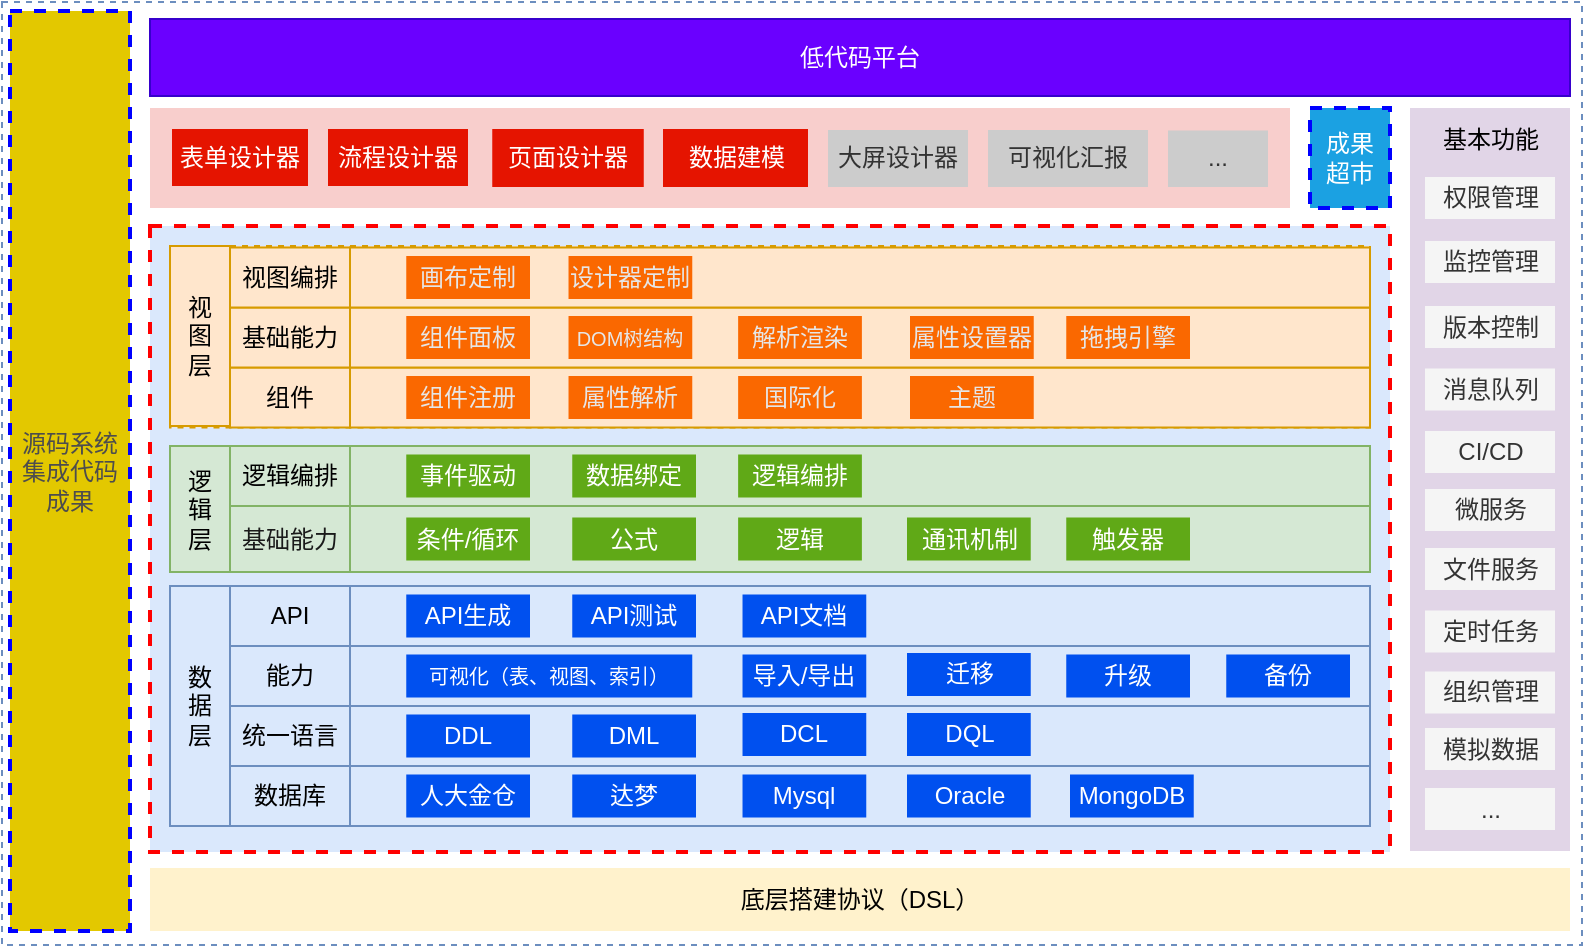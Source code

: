 <mxfile version="24.2.7" type="github">
  <diagram name="第 1 页" id="B_uo7OJ-f0cf3lO3-WNb">
    <mxGraphModel dx="819" dy="446" grid="1" gridSize="10" guides="1" tooltips="1" connect="1" arrows="1" fold="1" page="1" pageScale="1" pageWidth="827" pageHeight="1169" math="0" shadow="0">
      <root>
        <mxCell id="0" />
        <mxCell id="1" parent="0" />
        <mxCell id="cuvuWjdc5wPWUUID254h-1" value="" style="rounded=0;whiteSpace=wrap;html=1;dashed=1;fillColor=none;strokeColor=#6c8ebf;strokeWidth=1;" parent="1" vertex="1">
          <mxGeometry x="266" y="77" width="790" height="471.5" as="geometry" />
        </mxCell>
        <mxCell id="cuvuWjdc5wPWUUID254h-2" value="" style="rounded=0;whiteSpace=wrap;html=1;fillColor=#dae8fc;strokeColor=#FF0000;dashed=1;strokeWidth=2;" parent="1" vertex="1">
          <mxGeometry x="340" y="189" width="620" height="313" as="geometry" />
        </mxCell>
        <mxCell id="cuvuWjdc5wPWUUID254h-6" value="" style="rounded=0;whiteSpace=wrap;html=1;fillColor=#f8cecc;strokeColor=none;" parent="1" vertex="1">
          <mxGeometry x="340" y="130" width="570" height="50" as="geometry" />
        </mxCell>
        <mxCell id="cuvuWjdc5wPWUUID254h-7" value="" style="rounded=0;whiteSpace=wrap;html=1;strokeWidth=1;strokeColor=none;fillColor=#e1d5e7;" parent="1" vertex="1">
          <mxGeometry x="970" y="130" width="80" height="371.5" as="geometry" />
        </mxCell>
        <mxCell id="cuvuWjdc5wPWUUID254h-8" value="低代码平台" style="rounded=0;whiteSpace=wrap;html=1;fillColor=#6a00ff;fontColor=#ffffff;strokeColor=#3700CC;" parent="1" vertex="1">
          <mxGeometry x="340" y="85.5" width="710" height="38.5" as="geometry" />
        </mxCell>
        <mxCell id="cuvuWjdc5wPWUUID254h-9" value="底层搭建协议（DSL）" style="rounded=0;whiteSpace=wrap;html=1;fillColor=#fff2cc;strokeColor=none;" parent="1" vertex="1">
          <mxGeometry x="340" y="510" width="710" height="31.5" as="geometry" />
        </mxCell>
        <mxCell id="cuvuWjdc5wPWUUID254h-13" value="成果&lt;div&gt;超市&lt;/div&gt;" style="rounded=0;whiteSpace=wrap;html=1;fillColor=#1ba1e2;strokeColor=#0000FF;fontColor=#ffffff;dashed=1;strokeWidth=2;" parent="1" vertex="1">
          <mxGeometry x="920" y="130" width="40" height="50" as="geometry" />
        </mxCell>
        <mxCell id="cuvuWjdc5wPWUUID254h-21" value="大屏设计器" style="rounded=0;whiteSpace=wrap;html=1;fillColor=#CCCCCC;fontColor=#333333;strokeColor=none;" parent="1" vertex="1">
          <mxGeometry x="679" y="141" width="70" height="28.5" as="geometry" />
        </mxCell>
        <mxCell id="cuvuWjdc5wPWUUID254h-32" value="基本功能" style="text;html=1;align=center;verticalAlign=middle;whiteSpace=wrap;rounded=0;" parent="1" vertex="1">
          <mxGeometry x="977.5" y="136.5" width="65" height="18.5" as="geometry" />
        </mxCell>
        <mxCell id="cuvuWjdc5wPWUUID254h-34" value="&lt;div style=&quot;&quot;&gt;&lt;br&gt;&lt;/div&gt;" style="rounded=0;whiteSpace=wrap;html=1;align=left;strokeColor=#0050EF;fillColor=#dae8fc;dashed=1;strokeWidth=1;" parent="1" vertex="1">
          <mxGeometry x="350" y="399" width="600" height="90" as="geometry" />
        </mxCell>
        <mxCell id="cuvuWjdc5wPWUUID254h-38" value="&lt;div style=&quot;&quot;&gt;&lt;br&gt;&lt;/div&gt;" style="rounded=0;whiteSpace=wrap;html=1;align=left;strokeColor=#82b366;fillColor=#d5e8d4;dashed=1;strokeWidth=1;" parent="1" vertex="1">
          <mxGeometry x="350" y="299" width="600" height="63" as="geometry" />
        </mxCell>
        <mxCell id="cuvuWjdc5wPWUUID254h-39" value="&lt;div style=&quot;&quot;&gt;&lt;br&gt;&lt;/div&gt;" style="rounded=0;whiteSpace=wrap;html=1;align=left;fillColor=#ffe6cc;strokeColor=#d79b00;dashed=1;strokeWidth=1;" parent="1" vertex="1">
          <mxGeometry x="350" y="199" width="600" height="90.75" as="geometry" />
        </mxCell>
        <mxCell id="cuvuWjdc5wPWUUID254h-43" value="数据建模" style="rounded=0;whiteSpace=wrap;html=1;fillColor=#e51400;fontColor=#ffffff;strokeColor=none;" parent="1" vertex="1">
          <mxGeometry x="596.5" y="140.5" width="72.5" height="29" as="geometry" />
        </mxCell>
        <mxCell id="cuvuWjdc5wPWUUID254h-44" value="可视化汇报" style="rounded=0;whiteSpace=wrap;html=1;fillColor=#CCCCCC;fontColor=#333333;strokeColor=none;" parent="1" vertex="1">
          <mxGeometry x="759" y="141" width="80" height="28.5" as="geometry" />
        </mxCell>
        <mxCell id="cuvuWjdc5wPWUUID254h-46" value="表单设计器" style="rounded=0;whiteSpace=wrap;html=1;fillColor=#e51400;fontColor=#ffffff;strokeColor=none;" parent="1" vertex="1">
          <mxGeometry x="351" y="140.5" width="68" height="28.5" as="geometry" />
        </mxCell>
        <mxCell id="cuvuWjdc5wPWUUID254h-47" value="流程设计器" style="rounded=0;whiteSpace=wrap;html=1;fillColor=#e51400;fontColor=#ffffff;strokeColor=none;" parent="1" vertex="1">
          <mxGeometry x="429" y="140.5" width="70" height="28.5" as="geometry" />
        </mxCell>
        <mxCell id="cuvuWjdc5wPWUUID254h-48" value="页面设计器" style="rounded=0;whiteSpace=wrap;html=1;fillColor=#e51400;fontColor=#ffffff;strokeColor=none;" parent="1" vertex="1">
          <mxGeometry x="511.13" y="140.5" width="75.75" height="29" as="geometry" />
        </mxCell>
        <mxCell id="cuvuWjdc5wPWUUID254h-50" value="&lt;font color=&quot;#4d4d4d&quot;&gt;源码系统集成代码成果&lt;/font&gt;" style="rounded=0;whiteSpace=wrap;html=1;fillColor=#e3c800;strokeColor=#0000FF;fontColor=#000000;dashed=1;strokeWidth=2;" parent="1" vertex="1">
          <mxGeometry x="270" y="81.5" width="60" height="460" as="geometry" />
        </mxCell>
        <mxCell id="ZQ_SVGyBONcuIK9nk_CX-1" value="权限管理" style="rounded=0;whiteSpace=wrap;html=1;strokeColor=none;fillColor=#f5f5f5;fontColor=#333333;" parent="1" vertex="1">
          <mxGeometry x="977.5" y="164.5" width="65" height="21" as="geometry" />
        </mxCell>
        <mxCell id="ZQ_SVGyBONcuIK9nk_CX-6" value="监控管理" style="rounded=0;whiteSpace=wrap;html=1;strokeColor=none;fillColor=#f5f5f5;fontColor=#333333;" parent="1" vertex="1">
          <mxGeometry x="977.5" y="196.5" width="65" height="21" as="geometry" />
        </mxCell>
        <mxCell id="ZQ_SVGyBONcuIK9nk_CX-7" value="版本控制" style="rounded=0;whiteSpace=wrap;html=1;strokeColor=none;fillColor=#f5f5f5;fontColor=#333333;" parent="1" vertex="1">
          <mxGeometry x="977.5" y="229" width="65" height="21" as="geometry" />
        </mxCell>
        <mxCell id="ZQ_SVGyBONcuIK9nk_CX-8" value="消息队列" style="rounded=0;whiteSpace=wrap;html=1;strokeColor=none;fillColor=#f5f5f5;fontColor=#333333;" parent="1" vertex="1">
          <mxGeometry x="977.5" y="260.25" width="65" height="21" as="geometry" />
        </mxCell>
        <mxCell id="ZQ_SVGyBONcuIK9nk_CX-9" value="CI/CD" style="rounded=0;whiteSpace=wrap;html=1;strokeColor=none;fillColor=#f5f5f5;fontColor=#333333;" parent="1" vertex="1">
          <mxGeometry x="977.5" y="291.5" width="65" height="21" as="geometry" />
        </mxCell>
        <mxCell id="ZQ_SVGyBONcuIK9nk_CX-10" value="微服务" style="rounded=0;whiteSpace=wrap;html=1;strokeColor=none;fillColor=#f5f5f5;fontColor=#333333;" parent="1" vertex="1">
          <mxGeometry x="977.5" y="320.5" width="65" height="21" as="geometry" />
        </mxCell>
        <mxCell id="ZQ_SVGyBONcuIK9nk_CX-11" value="文件服务" style="rounded=0;whiteSpace=wrap;html=1;strokeColor=none;fillColor=#f5f5f5;fontColor=#333333;" parent="1" vertex="1">
          <mxGeometry x="977.5" y="350" width="65" height="21" as="geometry" />
        </mxCell>
        <mxCell id="ZQ_SVGyBONcuIK9nk_CX-12" value="定时任务" style="rounded=0;whiteSpace=wrap;html=1;strokeColor=none;fillColor=#f5f5f5;fontColor=#333333;" parent="1" vertex="1">
          <mxGeometry x="977.5" y="381.25" width="65" height="21" as="geometry" />
        </mxCell>
        <mxCell id="ZQ_SVGyBONcuIK9nk_CX-13" value="组织管理" style="rounded=0;whiteSpace=wrap;html=1;strokeColor=none;fillColor=#f5f5f5;fontColor=#333333;" parent="1" vertex="1">
          <mxGeometry x="977.5" y="411.75" width="65" height="21" as="geometry" />
        </mxCell>
        <mxCell id="ZQ_SVGyBONcuIK9nk_CX-14" value="模拟数据" style="rounded=0;whiteSpace=wrap;html=1;strokeColor=none;fillColor=#f5f5f5;fontColor=#333333;" parent="1" vertex="1">
          <mxGeometry x="977.5" y="440" width="65" height="21" as="geometry" />
        </mxCell>
        <mxCell id="ZQ_SVGyBONcuIK9nk_CX-15" value="..." style="rounded=0;whiteSpace=wrap;html=1;strokeColor=none;fillColor=#f5f5f5;fontColor=#333333;" parent="1" vertex="1">
          <mxGeometry x="977.5" y="470" width="65" height="21" as="geometry" />
        </mxCell>
        <mxCell id="ZQ_SVGyBONcuIK9nk_CX-17" value="数&lt;div&gt;据&lt;/div&gt;&lt;div&gt;层&lt;/div&gt;" style="text;html=1;align=center;verticalAlign=middle;whiteSpace=wrap;rounded=0;fillColor=#dae8fc;strokeColor=#6c8ebf;" parent="1" vertex="1">
          <mxGeometry x="350" y="369" width="30" height="120" as="geometry" />
        </mxCell>
        <mxCell id="JNAHnoYDXPsIVU7c80RC-2" value="..." style="rounded=0;whiteSpace=wrap;html=1;fillColor=#CCCCCC;fontColor=#333333;strokeColor=none;" parent="1" vertex="1">
          <mxGeometry x="849" y="141.25" width="50" height="28.25" as="geometry" />
        </mxCell>
        <mxCell id="JNAHnoYDXPsIVU7c80RC-5" value="" style="rounded=0;whiteSpace=wrap;html=1;fillColor=#dae8fc;strokeColor=#6c8ebf;" parent="1" vertex="1">
          <mxGeometry x="440" y="399" width="510" height="30" as="geometry" />
        </mxCell>
        <mxCell id="JNAHnoYDXPsIVU7c80RC-6" value="" style="rounded=0;whiteSpace=wrap;html=1;fillColor=#dae8fc;strokeColor=#6c8ebf;" parent="1" vertex="1">
          <mxGeometry x="440" y="429" width="510" height="30" as="geometry" />
        </mxCell>
        <mxCell id="JNAHnoYDXPsIVU7c80RC-7" value="数据库" style="rounded=0;whiteSpace=wrap;html=1;fillColor=#dae8fc;strokeColor=#6c8ebf;" parent="1" vertex="1">
          <mxGeometry x="380" y="459" width="60" height="30" as="geometry" />
        </mxCell>
        <mxCell id="JNAHnoYDXPsIVU7c80RC-8" value="" style="rounded=0;whiteSpace=wrap;html=1;fillColor=#dae8fc;strokeColor=#6c8ebf;" parent="1" vertex="1">
          <mxGeometry x="440" y="369" width="510" height="30" as="geometry" />
        </mxCell>
        <mxCell id="JNAHnoYDXPsIVU7c80RC-9" value="" style="rounded=0;whiteSpace=wrap;html=1;fillColor=#dae8fc;strokeColor=#6c8ebf;" parent="1" vertex="1">
          <mxGeometry x="440" y="459" width="510" height="30" as="geometry" />
        </mxCell>
        <mxCell id="JNAHnoYDXPsIVU7c80RC-10" value="统一语言" style="rounded=0;whiteSpace=wrap;html=1;fillColor=#dae8fc;strokeColor=#6c8ebf;" parent="1" vertex="1">
          <mxGeometry x="380" y="429" width="60" height="30" as="geometry" />
        </mxCell>
        <mxCell id="JNAHnoYDXPsIVU7c80RC-11" value="能力" style="rounded=0;whiteSpace=wrap;html=1;fillColor=#dae8fc;strokeColor=#6c8ebf;" parent="1" vertex="1">
          <mxGeometry x="380" y="399" width="60" height="30" as="geometry" />
        </mxCell>
        <mxCell id="JNAHnoYDXPsIVU7c80RC-12" value="API" style="rounded=0;whiteSpace=wrap;html=1;fillColor=#dae8fc;strokeColor=#6c8ebf;" parent="1" vertex="1">
          <mxGeometry x="380" y="369" width="60" height="30" as="geometry" />
        </mxCell>
        <mxCell id="JNAHnoYDXPsIVU7c80RC-13" value="人大金仓" style="rounded=0;whiteSpace=wrap;html=1;fillColor=#0050ef;fontColor=#ffffff;strokeColor=none;" parent="1" vertex="1">
          <mxGeometry x="468.13" y="463.25" width="61.87" height="21.5" as="geometry" />
        </mxCell>
        <mxCell id="JNAHnoYDXPsIVU7c80RC-14" value="达梦" style="rounded=0;whiteSpace=wrap;html=1;fillColor=#0050ef;fontColor=#ffffff;strokeColor=none;" parent="1" vertex="1">
          <mxGeometry x="551.13" y="463.25" width="61.87" height="21.5" as="geometry" />
        </mxCell>
        <mxCell id="JNAHnoYDXPsIVU7c80RC-15" value="Mysql" style="rounded=0;whiteSpace=wrap;html=1;fillColor=#0050ef;fontColor=#ffffff;strokeColor=none;" parent="1" vertex="1">
          <mxGeometry x="636.26" y="463.25" width="61.87" height="21.5" as="geometry" />
        </mxCell>
        <mxCell id="JNAHnoYDXPsIVU7c80RC-16" value="Oracle" style="rounded=0;whiteSpace=wrap;html=1;fillColor=#0050ef;fontColor=#ffffff;strokeColor=none;" parent="1" vertex="1">
          <mxGeometry x="718.5" y="463.25" width="61.87" height="21.5" as="geometry" />
        </mxCell>
        <mxCell id="JNAHnoYDXPsIVU7c80RC-17" value="MongoDB" style="rounded=0;whiteSpace=wrap;html=1;fillColor=#0050ef;fontColor=#ffffff;strokeColor=none;" parent="1" vertex="1">
          <mxGeometry x="800.0" y="463.25" width="61.87" height="21.5" as="geometry" />
        </mxCell>
        <mxCell id="JNAHnoYDXPsIVU7c80RC-18" value="DDL" style="rounded=0;whiteSpace=wrap;html=1;fillColor=#0050ef;fontColor=#ffffff;strokeColor=none;" parent="1" vertex="1">
          <mxGeometry x="468.13" y="433.25" width="61.87" height="21.5" as="geometry" />
        </mxCell>
        <mxCell id="JNAHnoYDXPsIVU7c80RC-19" value="DML" style="rounded=0;whiteSpace=wrap;html=1;fillColor=#0050ef;fontColor=#ffffff;strokeColor=none;" parent="1" vertex="1">
          <mxGeometry x="551.13" y="433.25" width="61.87" height="21.5" as="geometry" />
        </mxCell>
        <mxCell id="JNAHnoYDXPsIVU7c80RC-20" value="DCL" style="rounded=0;whiteSpace=wrap;html=1;fillColor=#0050ef;fontColor=#ffffff;strokeColor=none;" parent="1" vertex="1">
          <mxGeometry x="636.26" y="432.5" width="61.87" height="21.5" as="geometry" />
        </mxCell>
        <mxCell id="JNAHnoYDXPsIVU7c80RC-21" value="DQL" style="rounded=0;whiteSpace=wrap;html=1;fillColor=#0050ef;fontColor=#ffffff;strokeColor=none;" parent="1" vertex="1">
          <mxGeometry x="718.5" y="432.5" width="61.87" height="21.5" as="geometry" />
        </mxCell>
        <mxCell id="JNAHnoYDXPsIVU7c80RC-22" value="&lt;font style=&quot;font-size: 10px;&quot;&gt;可视化（表、视图、索引）&lt;/font&gt;" style="rounded=0;whiteSpace=wrap;html=1;fillColor=#0050ef;fontColor=#ffffff;strokeColor=none;" parent="1" vertex="1">
          <mxGeometry x="468.13" y="403.25" width="143" height="21.5" as="geometry" />
        </mxCell>
        <mxCell id="JNAHnoYDXPsIVU7c80RC-24" value="导入/导出" style="rounded=0;whiteSpace=wrap;html=1;fillColor=#0050ef;fontColor=#ffffff;strokeColor=none;" parent="1" vertex="1">
          <mxGeometry x="636.26" y="403.25" width="61.87" height="21.5" as="geometry" />
        </mxCell>
        <mxCell id="JNAHnoYDXPsIVU7c80RC-25" value="迁移" style="rounded=0;whiteSpace=wrap;html=1;fillColor=#0050ef;fontColor=#ffffff;strokeColor=none;" parent="1" vertex="1">
          <mxGeometry x="718.5" y="402.5" width="61.87" height="21.5" as="geometry" />
        </mxCell>
        <mxCell id="JNAHnoYDXPsIVU7c80RC-26" value="升级" style="rounded=0;whiteSpace=wrap;html=1;fillColor=#0050ef;fontColor=#ffffff;strokeColor=none;" parent="1" vertex="1">
          <mxGeometry x="798.13" y="403.25" width="61.87" height="21.5" as="geometry" />
        </mxCell>
        <mxCell id="JNAHnoYDXPsIVU7c80RC-27" value="备份" style="rounded=0;whiteSpace=wrap;html=1;fillColor=#0050ef;fontColor=#ffffff;strokeColor=none;" parent="1" vertex="1">
          <mxGeometry x="878.13" y="403.25" width="61.87" height="21.5" as="geometry" />
        </mxCell>
        <mxCell id="JNAHnoYDXPsIVU7c80RC-28" value="API生成" style="rounded=0;whiteSpace=wrap;html=1;fillColor=#0050ef;fontColor=#ffffff;strokeColor=none;" parent="1" vertex="1">
          <mxGeometry x="468.13" y="373.25" width="61.87" height="21.5" as="geometry" />
        </mxCell>
        <mxCell id="JNAHnoYDXPsIVU7c80RC-29" value="API测试" style="rounded=0;whiteSpace=wrap;html=1;fillColor=#0050ef;fontColor=#ffffff;strokeColor=none;" parent="1" vertex="1">
          <mxGeometry x="551.13" y="373.25" width="61.87" height="21.5" as="geometry" />
        </mxCell>
        <mxCell id="JNAHnoYDXPsIVU7c80RC-30" value="API文档" style="rounded=0;whiteSpace=wrap;html=1;fillColor=#0050ef;fontColor=#ffffff;strokeColor=none;" parent="1" vertex="1">
          <mxGeometry x="636.26" y="373.25" width="61.87" height="21.5" as="geometry" />
        </mxCell>
        <mxCell id="JNAHnoYDXPsIVU7c80RC-31" value="逻&lt;div&gt;辑&lt;/div&gt;&lt;div&gt;层&lt;/div&gt;" style="text;html=1;align=center;verticalAlign=middle;whiteSpace=wrap;rounded=0;fillColor=none;strokeColor=#82b366;" parent="1" vertex="1">
          <mxGeometry x="350" y="299" width="30" height="63" as="geometry" />
        </mxCell>
        <mxCell id="JNAHnoYDXPsIVU7c80RC-32" value="" style="rounded=0;whiteSpace=wrap;html=1;fillColor=#d5e8d4;strokeColor=#82b366;" parent="1" vertex="1">
          <mxGeometry x="440" y="299" width="510" height="30" as="geometry" />
        </mxCell>
        <mxCell id="JNAHnoYDXPsIVU7c80RC-33" value="" style="rounded=0;whiteSpace=wrap;html=1;fillColor=#d5e8d4;strokeColor=#82b366;" parent="1" vertex="1">
          <mxGeometry x="440" y="329" width="510" height="33" as="geometry" />
        </mxCell>
        <mxCell id="JNAHnoYDXPsIVU7c80RC-34" value="&lt;font color=&quot;#1a1a1a&quot;&gt;基础能力&lt;/font&gt;" style="rounded=0;whiteSpace=wrap;html=1;fillColor=#d5e8d4;strokeColor=#82b366;fontColor=#E6E6E6;" parent="1" vertex="1">
          <mxGeometry x="380" y="329" width="60" height="33" as="geometry" />
        </mxCell>
        <mxCell id="JNAHnoYDXPsIVU7c80RC-35" value="逻辑编排" style="rounded=0;whiteSpace=wrap;html=1;fillColor=#d5e8d4;strokeColor=#82b366;" parent="1" vertex="1">
          <mxGeometry x="380" y="299" width="60" height="30" as="geometry" />
        </mxCell>
        <mxCell id="JNAHnoYDXPsIVU7c80RC-37" value="条件/循环" style="rounded=0;whiteSpace=wrap;html=1;fillColor=#60a917;fontColor=#ffffff;strokeColor=none;" parent="1" vertex="1">
          <mxGeometry x="468.13" y="334.75" width="61.87" height="21.5" as="geometry" />
        </mxCell>
        <mxCell id="JNAHnoYDXPsIVU7c80RC-38" value="公式" style="rounded=0;whiteSpace=wrap;html=1;fillColor=#60a917;fontColor=#ffffff;strokeColor=none;" parent="1" vertex="1">
          <mxGeometry x="551.13" y="334.75" width="61.87" height="21.5" as="geometry" />
        </mxCell>
        <mxCell id="JNAHnoYDXPsIVU7c80RC-39" value="逻辑" style="rounded=0;whiteSpace=wrap;html=1;fillColor=#60a917;fontColor=#ffffff;strokeColor=none;" parent="1" vertex="1">
          <mxGeometry x="634.07" y="334.75" width="61.87" height="21.5" as="geometry" />
        </mxCell>
        <mxCell id="JNAHnoYDXPsIVU7c80RC-40" value="触发器" style="rounded=0;whiteSpace=wrap;html=1;fillColor=#60a917;fontColor=#ffffff;strokeColor=none;" parent="1" vertex="1">
          <mxGeometry x="798.13" y="334.75" width="61.87" height="21.5" as="geometry" />
        </mxCell>
        <mxCell id="JNAHnoYDXPsIVU7c80RC-41" value="通讯机制" style="rounded=0;whiteSpace=wrap;html=1;fillColor=#60a917;fontColor=#ffffff;strokeColor=none;" parent="1" vertex="1">
          <mxGeometry x="718.5" y="334.75" width="61.87" height="21.5" as="geometry" />
        </mxCell>
        <mxCell id="JNAHnoYDXPsIVU7c80RC-42" value="事件驱动" style="rounded=0;whiteSpace=wrap;html=1;fillColor=#60a917;fontColor=#ffffff;strokeColor=none;" parent="1" vertex="1">
          <mxGeometry x="468.13" y="303.25" width="61.87" height="21.5" as="geometry" />
        </mxCell>
        <mxCell id="JNAHnoYDXPsIVU7c80RC-43" value="数据绑定" style="rounded=0;whiteSpace=wrap;html=1;fillColor=#60a917;fontColor=#ffffff;strokeColor=none;" parent="1" vertex="1">
          <mxGeometry x="551.13" y="303.25" width="61.87" height="21.5" as="geometry" />
        </mxCell>
        <mxCell id="JNAHnoYDXPsIVU7c80RC-44" value="逻辑编排" style="rounded=0;whiteSpace=wrap;html=1;fillColor=#60a917;fontColor=#ffffff;strokeColor=none;" parent="1" vertex="1">
          <mxGeometry x="634.07" y="303.25" width="61.87" height="21.5" as="geometry" />
        </mxCell>
        <mxCell id="JNAHnoYDXPsIVU7c80RC-57" value="视&lt;div&gt;图&lt;/div&gt;&lt;div&gt;层&lt;/div&gt;" style="text;html=1;align=center;verticalAlign=middle;whiteSpace=wrap;rounded=0;fillColor=#ffe6cc;strokeColor=#d79b00;" parent="1" vertex="1">
          <mxGeometry x="350" y="199" width="30" height="90" as="geometry" />
        </mxCell>
        <mxCell id="JNAHnoYDXPsIVU7c80RC-64" value="组件" style="rounded=0;whiteSpace=wrap;html=1;fillColor=#ffe6cc;strokeColor=#d79b00;" parent="1" vertex="1">
          <mxGeometry x="380" y="259.75" width="60" height="30" as="geometry" />
        </mxCell>
        <mxCell id="JNAHnoYDXPsIVU7c80RC-65" value="基础能力" style="rounded=0;whiteSpace=wrap;html=1;fillColor=#ffe6cc;strokeColor=#d79b00;" parent="1" vertex="1">
          <mxGeometry x="380" y="229.75" width="60" height="30" as="geometry" />
        </mxCell>
        <mxCell id="JNAHnoYDXPsIVU7c80RC-66" value="视图编排" style="rounded=0;whiteSpace=wrap;html=1;fillColor=#ffe6cc;strokeColor=#d79b00;" parent="1" vertex="1">
          <mxGeometry x="380" y="199.75" width="60" height="30" as="geometry" />
        </mxCell>
        <mxCell id="JNAHnoYDXPsIVU7c80RC-69" value="" style="rounded=0;whiteSpace=wrap;html=1;fillColor=#ffe6cc;strokeColor=#d79b00;" parent="1" vertex="1">
          <mxGeometry x="440" y="259.75" width="510" height="30" as="geometry" />
        </mxCell>
        <mxCell id="JNAHnoYDXPsIVU7c80RC-70" value="" style="rounded=0;whiteSpace=wrap;html=1;fillColor=#ffe6cc;strokeColor=#d79b00;" parent="1" vertex="1">
          <mxGeometry x="440" y="229.75" width="510" height="30" as="geometry" />
        </mxCell>
        <mxCell id="JNAHnoYDXPsIVU7c80RC-71" value="" style="rounded=0;whiteSpace=wrap;html=1;fillColor=#ffe6cc;strokeColor=#d79b00;" parent="1" vertex="1">
          <mxGeometry x="440" y="199.75" width="510" height="30" as="geometry" />
        </mxCell>
        <mxCell id="JNAHnoYDXPsIVU7c80RC-73" value="组件注册" style="rounded=0;whiteSpace=wrap;html=1;fillColor=#fa6800;strokeColor=none;fontColor=#E6E6E6;" parent="1" vertex="1">
          <mxGeometry x="468.13" y="264" width="61.87" height="21.5" as="geometry" />
        </mxCell>
        <mxCell id="JNAHnoYDXPsIVU7c80RC-74" value="属性解析" style="rounded=0;whiteSpace=wrap;html=1;fillColor=#fa6800;strokeColor=none;fontColor=#E6E6E6;" parent="1" vertex="1">
          <mxGeometry x="549.26" y="264" width="61.87" height="21.5" as="geometry" />
        </mxCell>
        <mxCell id="JNAHnoYDXPsIVU7c80RC-75" value="国际化" style="rounded=0;whiteSpace=wrap;html=1;fillColor=#fa6800;strokeColor=none;fontColor=#E6E6E6;" parent="1" vertex="1">
          <mxGeometry x="634.07" y="264" width="61.87" height="21.5" as="geometry" />
        </mxCell>
        <mxCell id="JNAHnoYDXPsIVU7c80RC-76" value="主题" style="rounded=0;whiteSpace=wrap;html=1;fillColor=#fa6800;strokeColor=none;fontColor=#E6E6E6;" parent="1" vertex="1">
          <mxGeometry x="720" y="264" width="61.87" height="21.5" as="geometry" />
        </mxCell>
        <mxCell id="JNAHnoYDXPsIVU7c80RC-77" value="&lt;font style=&quot;font-size: 12px;&quot;&gt;组件面板&lt;/font&gt;" style="rounded=0;whiteSpace=wrap;html=1;fillColor=#fa6800;strokeColor=none;fontColor=#E6E6E6;" parent="1" vertex="1">
          <mxGeometry x="468.13" y="234" width="61.87" height="21.5" as="geometry" />
        </mxCell>
        <mxCell id="JNAHnoYDXPsIVU7c80RC-78" value="&lt;font style=&quot;font-size: 10px;&quot;&gt;DOM树结构&lt;/font&gt;" style="rounded=0;whiteSpace=wrap;html=1;fillColor=#fa6800;strokeColor=none;fontColor=#E6E6E6;" parent="1" vertex="1">
          <mxGeometry x="549.26" y="234" width="61.87" height="21.5" as="geometry" />
        </mxCell>
        <mxCell id="JNAHnoYDXPsIVU7c80RC-79" value="解析渲染" style="rounded=0;whiteSpace=wrap;html=1;fillColor=#fa6800;strokeColor=none;fontColor=#E6E6E6;" parent="1" vertex="1">
          <mxGeometry x="634.07" y="234" width="61.87" height="21.5" as="geometry" />
        </mxCell>
        <mxCell id="JNAHnoYDXPsIVU7c80RC-80" value="属性设置器" style="rounded=0;whiteSpace=wrap;html=1;fillColor=#fa6800;strokeColor=none;fontColor=#E6E6E6;" parent="1" vertex="1">
          <mxGeometry x="720" y="234" width="61.87" height="21.5" as="geometry" />
        </mxCell>
        <mxCell id="JNAHnoYDXPsIVU7c80RC-81" value="拖拽引擎" style="rounded=0;whiteSpace=wrap;html=1;fillColor=#fa6800;strokeColor=none;fontColor=#E6E6E6;" parent="1" vertex="1">
          <mxGeometry x="798.13" y="234" width="61.87" height="21.5" as="geometry" />
        </mxCell>
        <mxCell id="JNAHnoYDXPsIVU7c80RC-83" value="&lt;font style=&quot;font-size: 12px;&quot;&gt;画布定制&lt;/font&gt;" style="rounded=0;whiteSpace=wrap;html=1;fillColor=#fa6800;strokeColor=none;fontColor=#E6E6E6;" parent="1" vertex="1">
          <mxGeometry x="468.13" y="204" width="61.87" height="21.5" as="geometry" />
        </mxCell>
        <mxCell id="JNAHnoYDXPsIVU7c80RC-84" value="设计器定制" style="rounded=0;whiteSpace=wrap;html=1;fillColor=#fa6800;strokeColor=none;fontColor=#E6E6E6;" parent="1" vertex="1">
          <mxGeometry x="549.26" y="204" width="61.87" height="21.5" as="geometry" />
        </mxCell>
      </root>
    </mxGraphModel>
  </diagram>
</mxfile>
